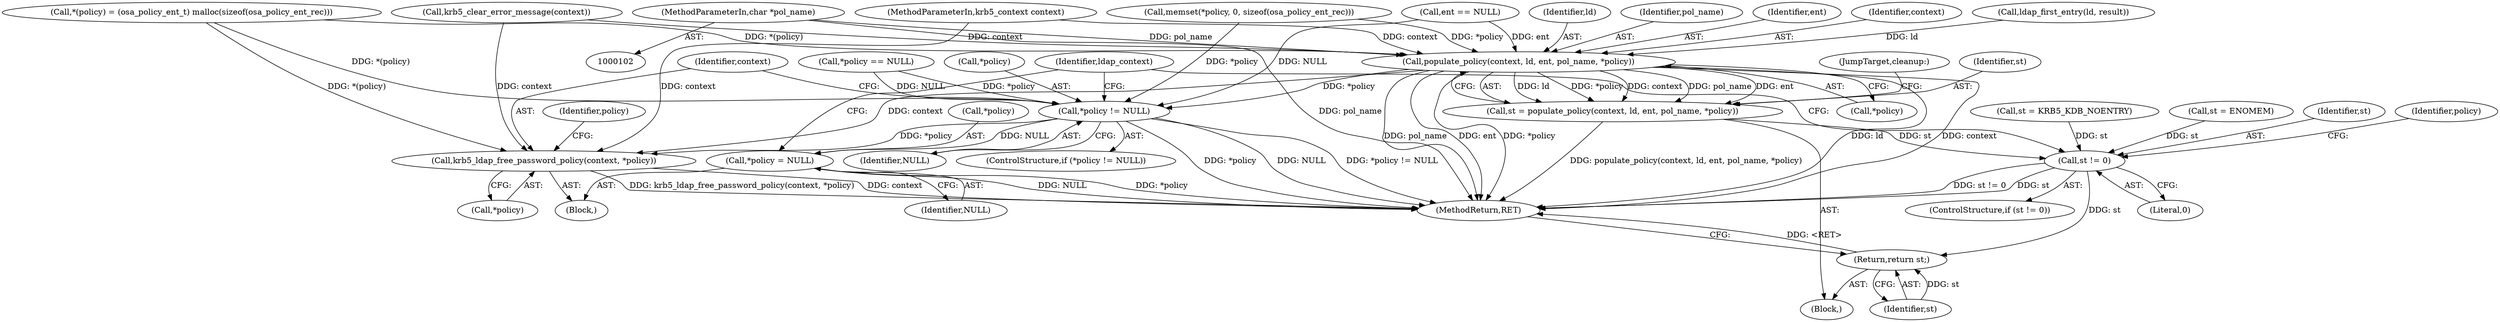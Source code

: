 digraph "0_krb5_d1f707024f1d0af6e54a18885322d70fa15ec4d3@pointer" {
"1000104" [label="(MethodParameterIn,char *pol_name)"];
"1000199" [label="(Call,populate_policy(context, ld, ent, pol_name, *policy))"];
"1000197" [label="(Call,st = populate_policy(context, ld, ent, pol_name, *policy))"];
"1000210" [label="(Call,st != 0)"];
"1000231" [label="(Return,return st;)"];
"1000215" [label="(Call,*policy != NULL)"];
"1000220" [label="(Call,krb5_ldap_free_password_policy(context, *policy))"];
"1000224" [label="(Call,*policy = NULL)"];
"1000226" [label="(Identifier,policy)"];
"1000189" [label="(Call,ent == NULL)"];
"1000206" [label="(JumpTarget,cleanup:)"];
"1000220" [label="(Call,krb5_ldap_free_password_policy(context, *policy))"];
"1000219" [label="(Block,)"];
"1000204" [label="(Call,*policy)"];
"1000199" [label="(Call,populate_policy(context, ld, ent, pol_name, *policy))"];
"1000163" [label="(Call,*policy == NULL)"];
"1000221" [label="(Identifier,context)"];
"1000232" [label="(Identifier,st)"];
"1000197" [label="(Call,st = populate_policy(context, ld, ent, pol_name, *policy))"];
"1000225" [label="(Call,*policy)"];
"1000212" [label="(Literal,0)"];
"1000193" [label="(Call,st = KRB5_KDB_NOENTRY)"];
"1000168" [label="(Call,st = ENOMEM)"];
"1000211" [label="(Identifier,st)"];
"1000227" [label="(Identifier,NULL)"];
"1000200" [label="(Identifier,context)"];
"1000216" [label="(Call,*policy)"];
"1000224" [label="(Call,*policy = NULL)"];
"1000172" [label="(Call,memset(*policy, 0, sizeof(osa_policy_ent_rec)))"];
"1000198" [label="(Identifier,st)"];
"1000217" [label="(Identifier,policy)"];
"1000231" [label="(Return,return st;)"];
"1000222" [label="(Call,*policy)"];
"1000210" [label="(Call,st != 0)"];
"1000218" [label="(Identifier,NULL)"];
"1000107" [label="(Block,)"];
"1000185" [label="(Call,ldap_first_entry(ld, result))"];
"1000214" [label="(ControlStructure,if (*policy != NULL))"];
"1000201" [label="(Identifier,ld)"];
"1000203" [label="(Identifier,pol_name)"];
"1000233" [label="(MethodReturn,RET)"];
"1000209" [label="(ControlStructure,if (st != 0))"];
"1000202" [label="(Identifier,ent)"];
"1000103" [label="(MethodParameterIn,krb5_context context)"];
"1000154" [label="(Call,*(policy) = (osa_policy_ent_t) malloc(sizeof(osa_policy_ent_rec)))"];
"1000104" [label="(MethodParameterIn,char *pol_name)"];
"1000215" [label="(Call,*policy != NULL)"];
"1000229" [label="(Identifier,ldap_context)"];
"1000140" [label="(Call,krb5_clear_error_message(context))"];
"1000104" -> "1000102"  [label="AST: "];
"1000104" -> "1000233"  [label="DDG: pol_name"];
"1000104" -> "1000199"  [label="DDG: pol_name"];
"1000199" -> "1000197"  [label="AST: "];
"1000199" -> "1000204"  [label="CFG: "];
"1000200" -> "1000199"  [label="AST: "];
"1000201" -> "1000199"  [label="AST: "];
"1000202" -> "1000199"  [label="AST: "];
"1000203" -> "1000199"  [label="AST: "];
"1000204" -> "1000199"  [label="AST: "];
"1000197" -> "1000199"  [label="CFG: "];
"1000199" -> "1000233"  [label="DDG: ld"];
"1000199" -> "1000233"  [label="DDG: context"];
"1000199" -> "1000233"  [label="DDG: pol_name"];
"1000199" -> "1000233"  [label="DDG: ent"];
"1000199" -> "1000233"  [label="DDG: *policy"];
"1000199" -> "1000197"  [label="DDG: ld"];
"1000199" -> "1000197"  [label="DDG: *policy"];
"1000199" -> "1000197"  [label="DDG: context"];
"1000199" -> "1000197"  [label="DDG: pol_name"];
"1000199" -> "1000197"  [label="DDG: ent"];
"1000140" -> "1000199"  [label="DDG: context"];
"1000103" -> "1000199"  [label="DDG: context"];
"1000185" -> "1000199"  [label="DDG: ld"];
"1000189" -> "1000199"  [label="DDG: ent"];
"1000154" -> "1000199"  [label="DDG: *(policy)"];
"1000172" -> "1000199"  [label="DDG: *policy"];
"1000199" -> "1000215"  [label="DDG: *policy"];
"1000199" -> "1000220"  [label="DDG: context"];
"1000197" -> "1000107"  [label="AST: "];
"1000198" -> "1000197"  [label="AST: "];
"1000206" -> "1000197"  [label="CFG: "];
"1000197" -> "1000233"  [label="DDG: populate_policy(context, ld, ent, pol_name, *policy)"];
"1000197" -> "1000210"  [label="DDG: st"];
"1000210" -> "1000209"  [label="AST: "];
"1000210" -> "1000212"  [label="CFG: "];
"1000211" -> "1000210"  [label="AST: "];
"1000212" -> "1000210"  [label="AST: "];
"1000217" -> "1000210"  [label="CFG: "];
"1000229" -> "1000210"  [label="CFG: "];
"1000210" -> "1000233"  [label="DDG: st != 0"];
"1000210" -> "1000233"  [label="DDG: st"];
"1000193" -> "1000210"  [label="DDG: st"];
"1000168" -> "1000210"  [label="DDG: st"];
"1000210" -> "1000231"  [label="DDG: st"];
"1000231" -> "1000107"  [label="AST: "];
"1000231" -> "1000232"  [label="CFG: "];
"1000232" -> "1000231"  [label="AST: "];
"1000233" -> "1000231"  [label="CFG: "];
"1000231" -> "1000233"  [label="DDG: <RET>"];
"1000232" -> "1000231"  [label="DDG: st"];
"1000215" -> "1000214"  [label="AST: "];
"1000215" -> "1000218"  [label="CFG: "];
"1000216" -> "1000215"  [label="AST: "];
"1000218" -> "1000215"  [label="AST: "];
"1000221" -> "1000215"  [label="CFG: "];
"1000229" -> "1000215"  [label="CFG: "];
"1000215" -> "1000233"  [label="DDG: *policy"];
"1000215" -> "1000233"  [label="DDG: NULL"];
"1000215" -> "1000233"  [label="DDG: *policy != NULL"];
"1000163" -> "1000215"  [label="DDG: *policy"];
"1000163" -> "1000215"  [label="DDG: NULL"];
"1000154" -> "1000215"  [label="DDG: *(policy)"];
"1000172" -> "1000215"  [label="DDG: *policy"];
"1000189" -> "1000215"  [label="DDG: NULL"];
"1000215" -> "1000220"  [label="DDG: *policy"];
"1000215" -> "1000224"  [label="DDG: NULL"];
"1000220" -> "1000219"  [label="AST: "];
"1000220" -> "1000222"  [label="CFG: "];
"1000221" -> "1000220"  [label="AST: "];
"1000222" -> "1000220"  [label="AST: "];
"1000226" -> "1000220"  [label="CFG: "];
"1000220" -> "1000233"  [label="DDG: context"];
"1000220" -> "1000233"  [label="DDG: krb5_ldap_free_password_policy(context, *policy)"];
"1000140" -> "1000220"  [label="DDG: context"];
"1000103" -> "1000220"  [label="DDG: context"];
"1000154" -> "1000220"  [label="DDG: *(policy)"];
"1000224" -> "1000219"  [label="AST: "];
"1000224" -> "1000227"  [label="CFG: "];
"1000225" -> "1000224"  [label="AST: "];
"1000227" -> "1000224"  [label="AST: "];
"1000229" -> "1000224"  [label="CFG: "];
"1000224" -> "1000233"  [label="DDG: *policy"];
"1000224" -> "1000233"  [label="DDG: NULL"];
}
